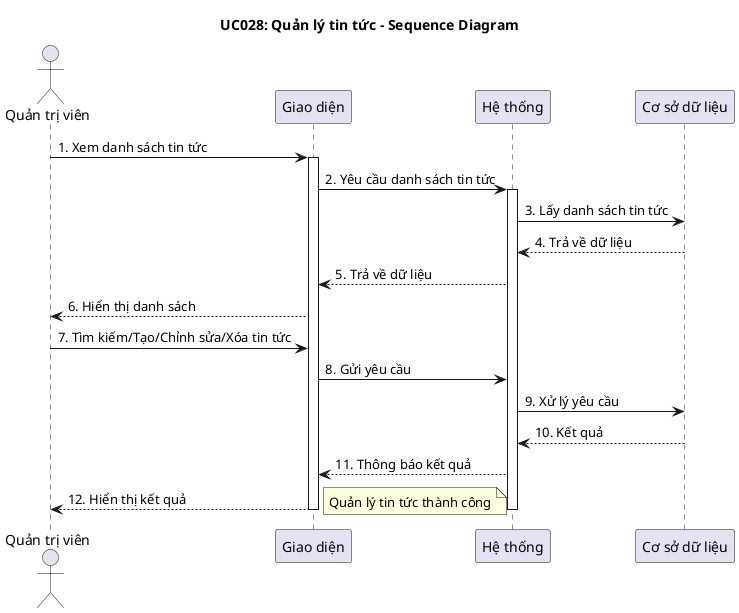 @startuml UC028_NewsManagement_Sequence_Diagram
 title UC028: Quản lý tin tức - Sequence Diagram

actor "Quản trị viên" as Admin
participant "Giao diện" as UI
participant "Hệ thống" as System
participant "Cơ sở dữ liệu" as DB

Admin -> UI: 1. Xem danh sách tin tức
activate UI
UI -> System: 2. Yêu cầu danh sách tin tức
activate System
System -> DB: 3. Lấy danh sách tin tức
DB --> System: 4. Trả về dữ liệu
System --> UI: 5. Trả về dữ liệu
UI --> Admin: 6. Hiển thị danh sách

Admin -> UI: 7. Tìm kiếm/Tạo/Chỉnh sửa/Xóa tin tức
UI -> System: 8. Gửi yêu cầu
System -> DB: 9. Xử lý yêu cầu
DB --> System: 10. Kết quả
System --> UI: 11. Thông báo kết quả
UI --> Admin: 12. Hiển thị kết quả
note right: Quản lý tin tức thành công

deactivate DB
deactivate System
deactivate UI

@enduml 
